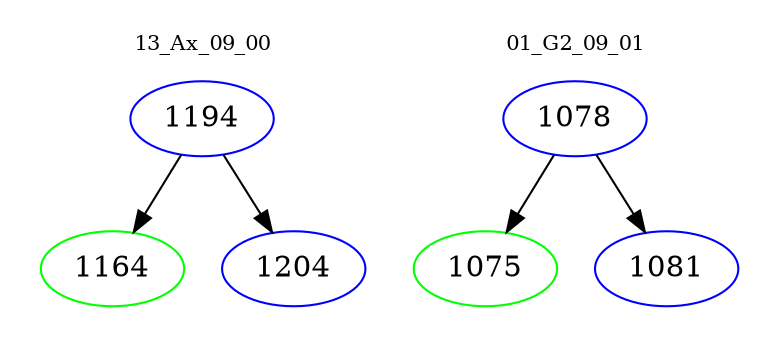 digraph{
subgraph cluster_0 {
color = white
label = "13_Ax_09_00";
fontsize=10;
T0_1194 [label="1194", color="blue"]
T0_1194 -> T0_1164 [color="black"]
T0_1164 [label="1164", color="green"]
T0_1194 -> T0_1204 [color="black"]
T0_1204 [label="1204", color="blue"]
}
subgraph cluster_1 {
color = white
label = "01_G2_09_01";
fontsize=10;
T1_1078 [label="1078", color="blue"]
T1_1078 -> T1_1075 [color="black"]
T1_1075 [label="1075", color="green"]
T1_1078 -> T1_1081 [color="black"]
T1_1081 [label="1081", color="blue"]
}
}
